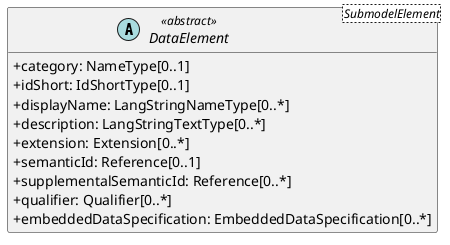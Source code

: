 @startuml
skinparam classAttributeIconSize 0
hide methods

abstract class DataElement<SubmodelElement> <<abstract>> {
  +category: NameType[0..1] 
  +idShort: IdShortType[0..1] 
  +displayName: LangStringNameType[0..*] 
  +description: LangStringTextType[0..*] 
  +extension: Extension[0..*] 
  +semanticId: Reference[0..1] 
  +supplementalSemanticId: Reference[0..*] 
  +qualifier: Qualifier[0..*] 
  +embeddedDataSpecification: EmbeddedDataSpecification[0..*] 
}
@enduml